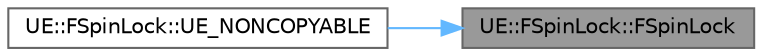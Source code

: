 digraph "UE::FSpinLock::FSpinLock"
{
 // INTERACTIVE_SVG=YES
 // LATEX_PDF_SIZE
  bgcolor="transparent";
  edge [fontname=Helvetica,fontsize=10,labelfontname=Helvetica,labelfontsize=10];
  node [fontname=Helvetica,fontsize=10,shape=box,height=0.2,width=0.4];
  rankdir="RL";
  Node1 [id="Node000001",label="UE::FSpinLock::FSpinLock",height=0.2,width=0.4,color="gray40", fillcolor="grey60", style="filled", fontcolor="black",tooltip=" "];
  Node1 -> Node2 [id="edge1_Node000001_Node000002",dir="back",color="steelblue1",style="solid",tooltip=" "];
  Node2 [id="Node000002",label="UE::FSpinLock::UE_NONCOPYABLE",height=0.2,width=0.4,color="grey40", fillcolor="white", style="filled",URL="$d0/dce/classUE_1_1FSpinLock.html#a2405468db47f76651a59e947bdf0e299",tooltip=" "];
}
